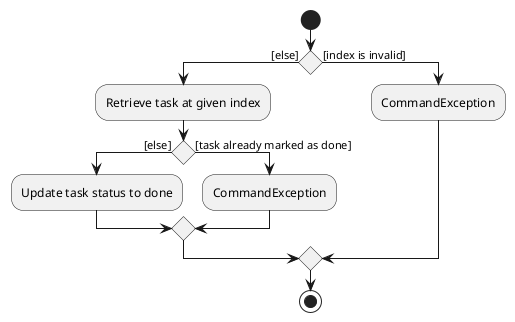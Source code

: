 @startuml
start
if () then ([else])
    :Retrieve task at given index;
    if () then ([else])
        :Update task status to done;
    else ([task already marked as done])
        :CommandException;
    endif
else ([index is invalid])
    :CommandException;
endif
stop
@enduml